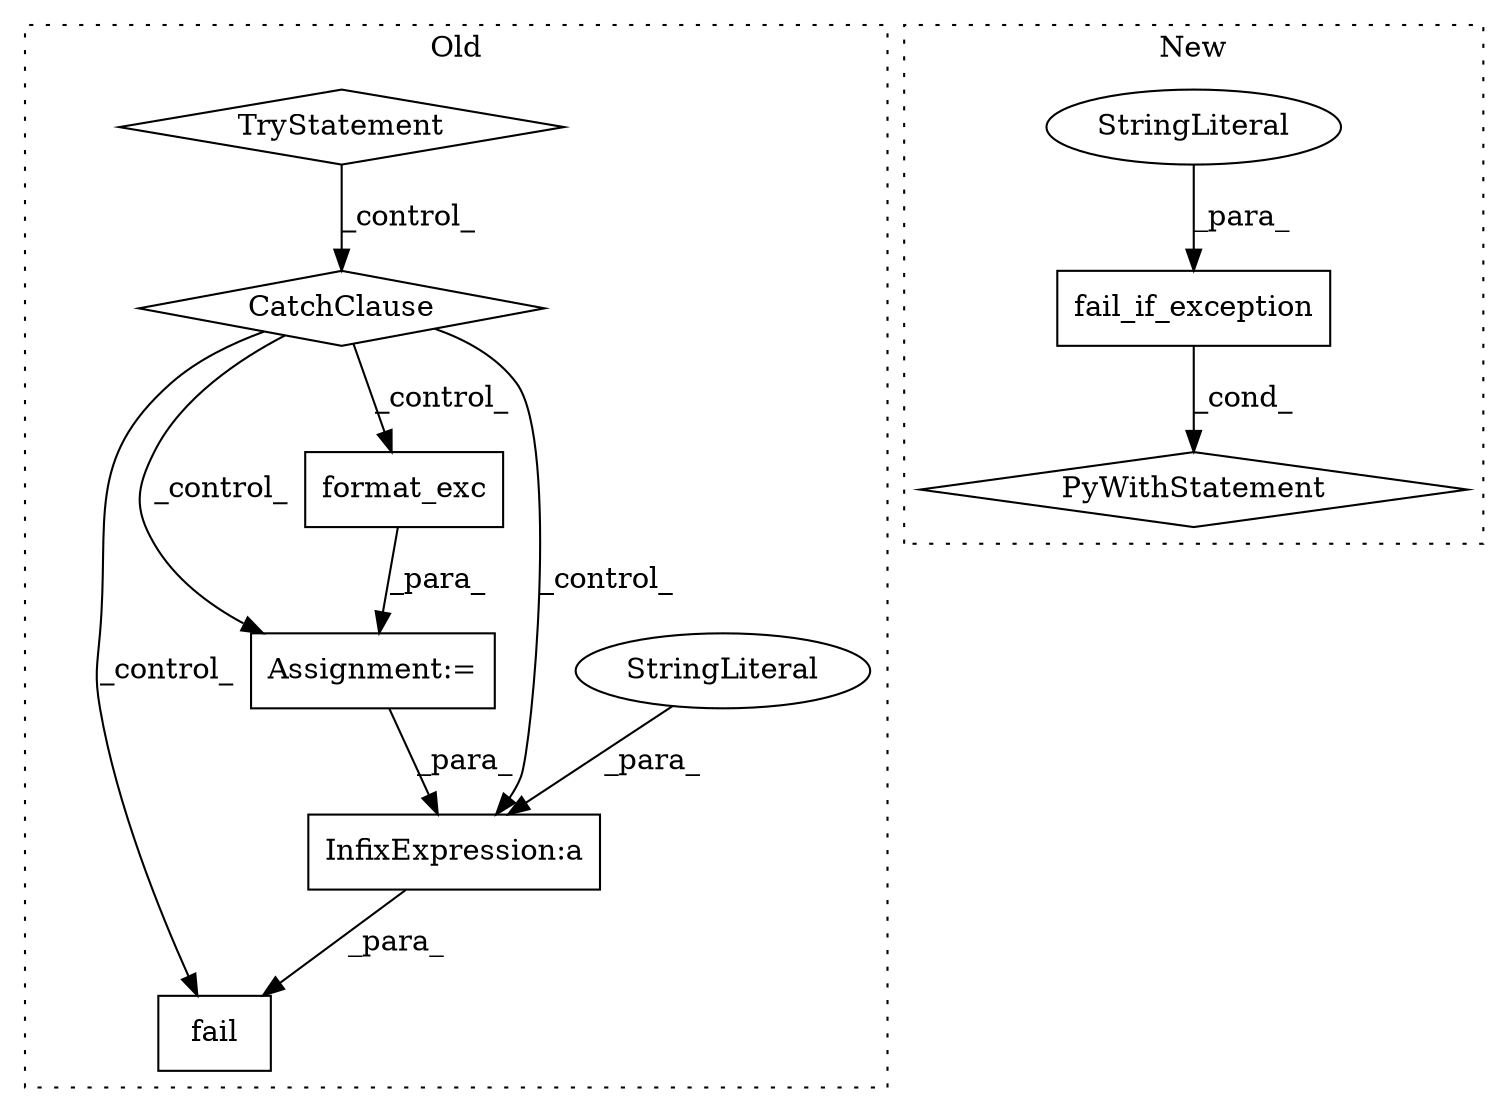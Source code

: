 digraph G {
subgraph cluster0 {
1 [label="format_exc" a="32" s="13216" l="12" shape="box"];
3 [label="CatchClause" a="12" s="13156,13190" l="11,2" shape="diamond"];
4 [label="TryStatement" a="54" s="13087" l="4" shape="diamond"];
6 [label="fail" a="32" s="13241,13278" l="5,1" shape="box"];
7 [label="InfixExpression:a" a="27" s="13270" l="3" shape="box"];
8 [label="StringLiteral" a="45" s="13246" l="24" shape="ellipse"];
9 [label="Assignment:=" a="7" s="13205" l="1" shape="box"];
label = "Old";
style="dotted";
}
subgraph cluster1 {
2 [label="PyWithStatement" a="104" s="12976,13028" l="10,2" shape="diamond"];
5 [label="fail_if_exception" a="32" s="12991,13027" l="18,1" shape="box"];
10 [label="StringLiteral" a="45" s="13009" l="18" shape="ellipse"];
label = "New";
style="dotted";
}
1 -> 9 [label="_para_"];
3 -> 6 [label="_control_"];
3 -> 7 [label="_control_"];
3 -> 9 [label="_control_"];
3 -> 1 [label="_control_"];
4 -> 3 [label="_control_"];
5 -> 2 [label="_cond_"];
7 -> 6 [label="_para_"];
8 -> 7 [label="_para_"];
9 -> 7 [label="_para_"];
10 -> 5 [label="_para_"];
}